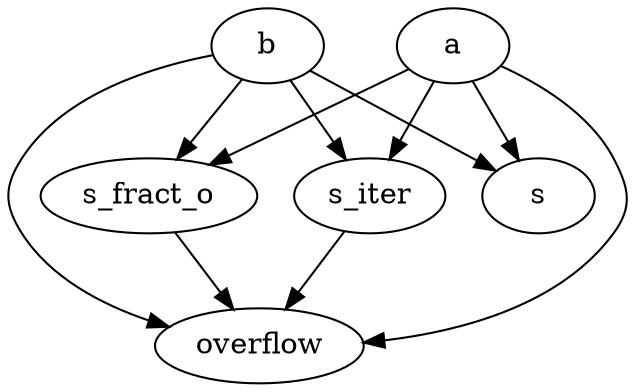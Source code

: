 strict digraph "" {
	a -> s_iter	[weight=1.0];
	a -> s	[weight=1.0];
	a -> overflow	[weight=1.0];
	a -> s_fract_o	[weight=1.0];
	b -> s_iter	[weight=1.0];
	b -> s	[weight=1.0];
	b -> overflow	[weight=1.0];
	b -> s_fract_o	[weight=1.0];
	s_iter -> overflow	[weight=1.0];
	s_fract_o -> overflow	[weight=1.0];
}
